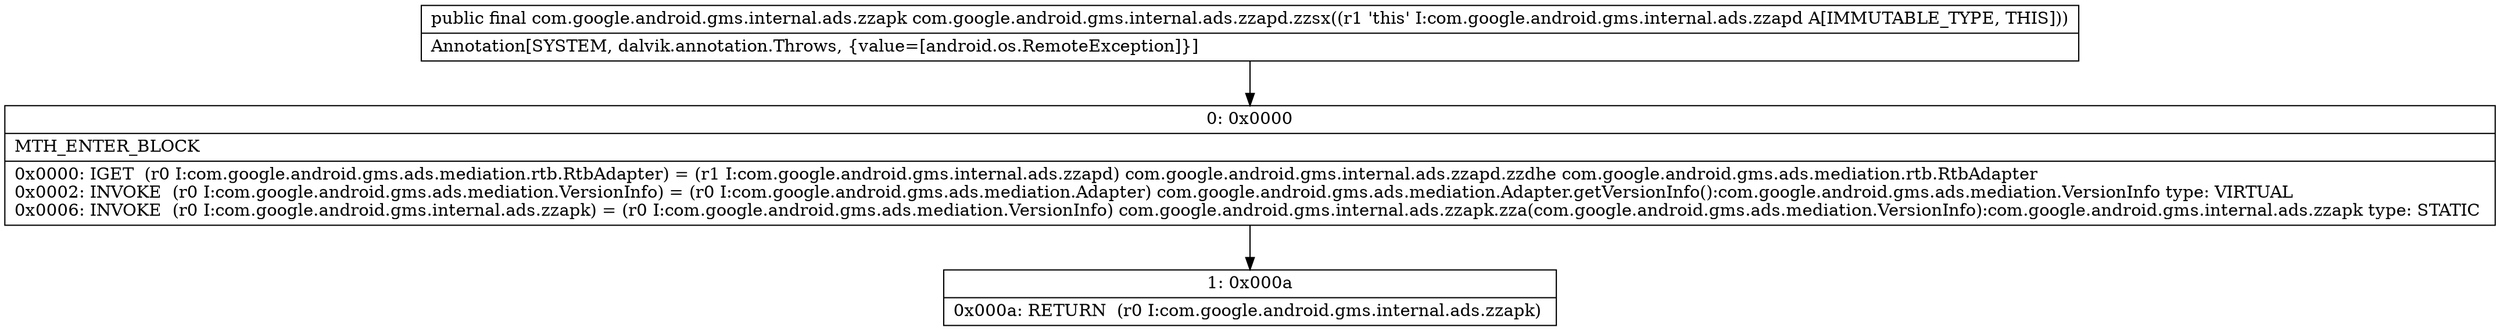 digraph "CFG forcom.google.android.gms.internal.ads.zzapd.zzsx()Lcom\/google\/android\/gms\/internal\/ads\/zzapk;" {
Node_0 [shape=record,label="{0\:\ 0x0000|MTH_ENTER_BLOCK\l|0x0000: IGET  (r0 I:com.google.android.gms.ads.mediation.rtb.RtbAdapter) = (r1 I:com.google.android.gms.internal.ads.zzapd) com.google.android.gms.internal.ads.zzapd.zzdhe com.google.android.gms.ads.mediation.rtb.RtbAdapter \l0x0002: INVOKE  (r0 I:com.google.android.gms.ads.mediation.VersionInfo) = (r0 I:com.google.android.gms.ads.mediation.Adapter) com.google.android.gms.ads.mediation.Adapter.getVersionInfo():com.google.android.gms.ads.mediation.VersionInfo type: VIRTUAL \l0x0006: INVOKE  (r0 I:com.google.android.gms.internal.ads.zzapk) = (r0 I:com.google.android.gms.ads.mediation.VersionInfo) com.google.android.gms.internal.ads.zzapk.zza(com.google.android.gms.ads.mediation.VersionInfo):com.google.android.gms.internal.ads.zzapk type: STATIC \l}"];
Node_1 [shape=record,label="{1\:\ 0x000a|0x000a: RETURN  (r0 I:com.google.android.gms.internal.ads.zzapk) \l}"];
MethodNode[shape=record,label="{public final com.google.android.gms.internal.ads.zzapk com.google.android.gms.internal.ads.zzapd.zzsx((r1 'this' I:com.google.android.gms.internal.ads.zzapd A[IMMUTABLE_TYPE, THIS]))  | Annotation[SYSTEM, dalvik.annotation.Throws, \{value=[android.os.RemoteException]\}]\l}"];
MethodNode -> Node_0;
Node_0 -> Node_1;
}

